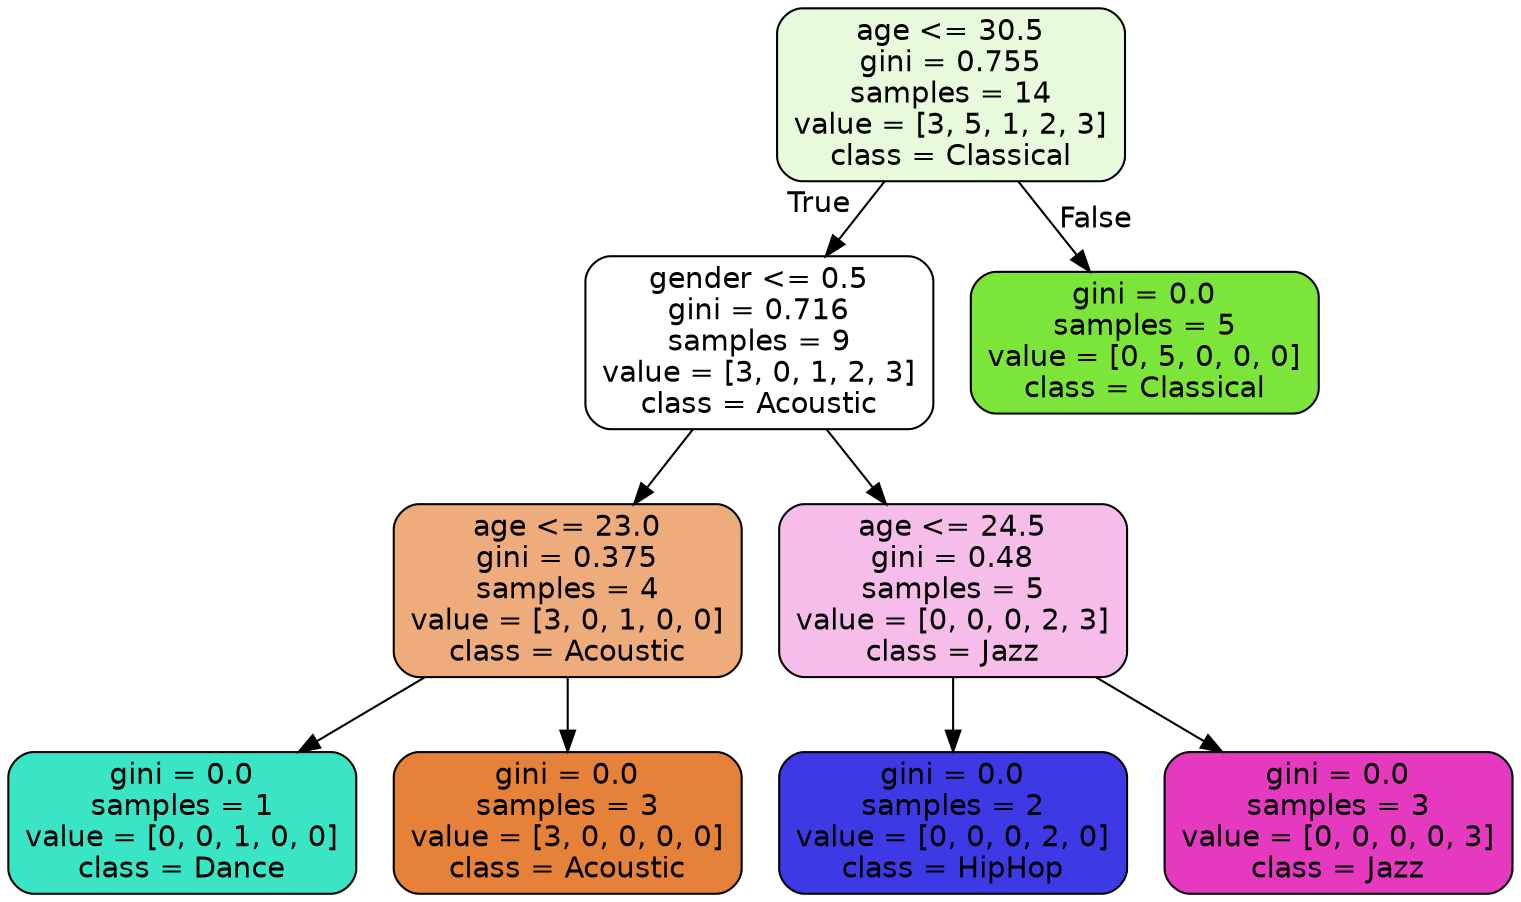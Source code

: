 digraph Tree {
node [shape=box, style="filled, rounded", color="black", fontname="helvetica"] ;
edge [fontname="helvetica"] ;
0 [label="age <= 30.5\ngini = 0.755\nsamples = 14\nvalue = [3, 5, 1, 2, 3]\nclass = Classical", fillcolor="#e7fadb"] ;
1 [label="gender <= 0.5\ngini = 0.716\nsamples = 9\nvalue = [3, 0, 1, 2, 3]\nclass = Acoustic", fillcolor="#ffffff"] ;
0 -> 1 [labeldistance=2.5, labelangle=45, headlabel="True"] ;
2 [label="age <= 23.0\ngini = 0.375\nsamples = 4\nvalue = [3, 0, 1, 0, 0]\nclass = Acoustic", fillcolor="#eeab7b"] ;
1 -> 2 ;
3 [label="gini = 0.0\nsamples = 1\nvalue = [0, 0, 1, 0, 0]\nclass = Dance", fillcolor="#39e5c5"] ;
2 -> 3 ;
4 [label="gini = 0.0\nsamples = 3\nvalue = [3, 0, 0, 0, 0]\nclass = Acoustic", fillcolor="#e58139"] ;
2 -> 4 ;
5 [label="age <= 24.5\ngini = 0.48\nsamples = 5\nvalue = [0, 0, 0, 2, 3]\nclass = Jazz", fillcolor="#f6bdea"] ;
1 -> 5 ;
6 [label="gini = 0.0\nsamples = 2\nvalue = [0, 0, 0, 2, 0]\nclass = HipHop", fillcolor="#3c39e5"] ;
5 -> 6 ;
7 [label="gini = 0.0\nsamples = 3\nvalue = [0, 0, 0, 0, 3]\nclass = Jazz", fillcolor="#e539c0"] ;
5 -> 7 ;
8 [label="gini = 0.0\nsamples = 5\nvalue = [0, 5, 0, 0, 0]\nclass = Classical", fillcolor="#7be539"] ;
0 -> 8 [labeldistance=2.5, labelangle=-45, headlabel="False"] ;
}